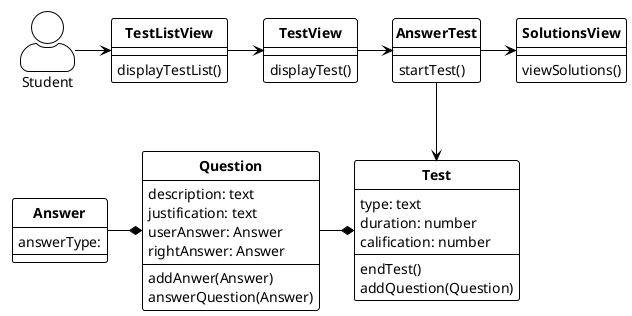 @startUML designClassesUseCase2

<style>
classDiagram {
  class {
      header {
        FontStyle bold
      }
  }
}
</style>

!theme plain
hide circle

skinparam actorStyle awesome
allowmixing

actor Student

Class TestListView{

    displayTestList()
}

Class TestView{

    displayTest()
}

Class AnswerTest{

    startTest()
}

Class SolutionsView{

    viewSolutions()
}

Class Test{

    type: text 
    duration: number
    calification: number

    endTest()
    addQuestion(Question)
}

Class Question{

    description: text
    justification: text
    userAnswer: Answer
    rightAnswer: Answer

    addAnwer(Answer)
    answerQuestion(Answer)
}

Class Answer{

    answerType:
}


Student -r-> TestListView

TestListView -r-> TestView

TestView -r-> AnswerTest

AnswerTest -r-> SolutionsView

AnswerTest -d-> Test

Question -r-* Test

Answer -r-* Question


@endUML